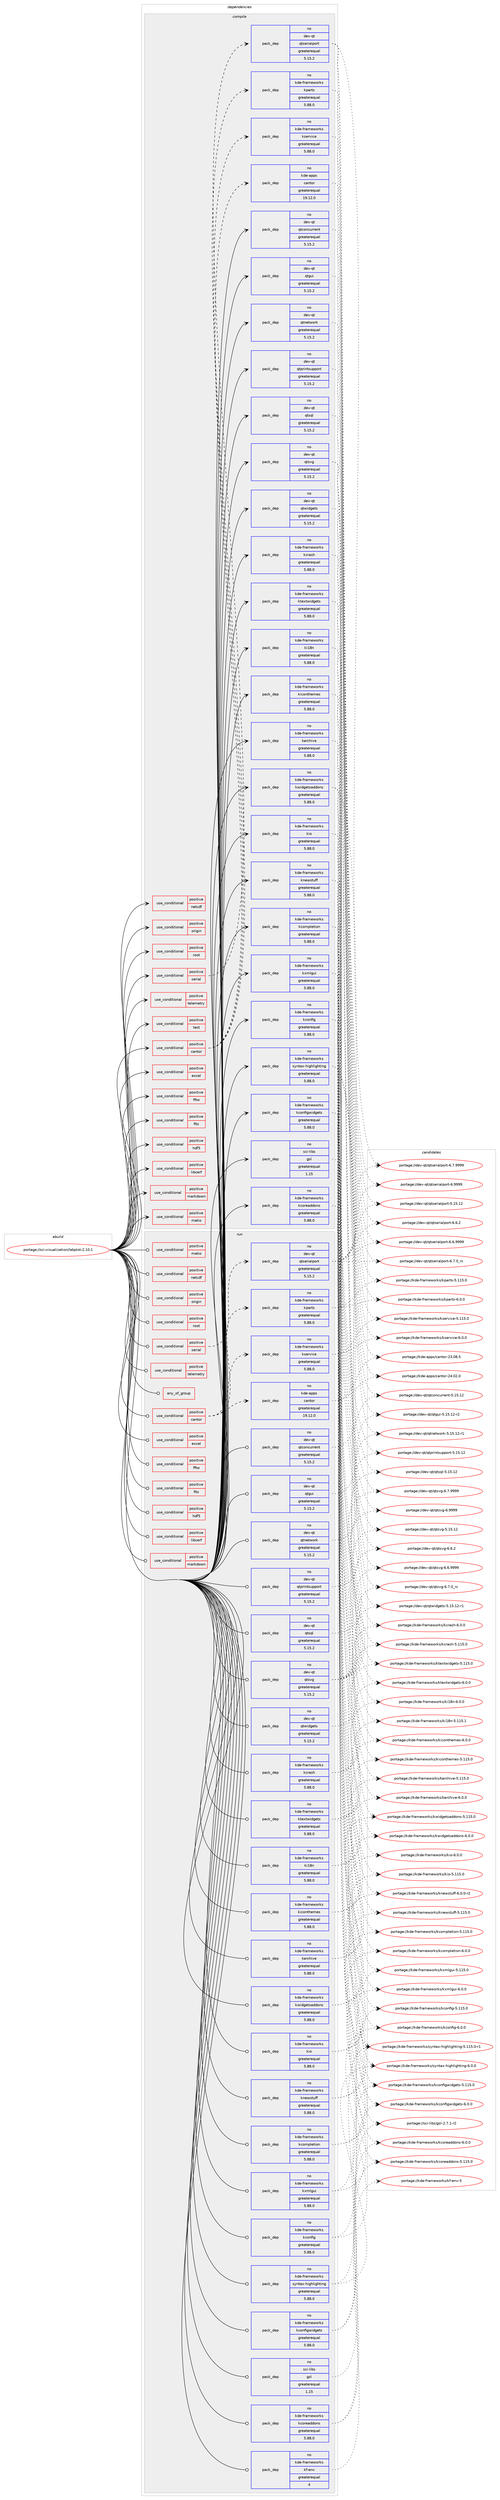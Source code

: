digraph prolog {

# *************
# Graph options
# *************

newrank=true;
concentrate=true;
compound=true;
graph [rankdir=LR,fontname=Helvetica,fontsize=10,ranksep=1.5];#, ranksep=2.5, nodesep=0.2];
edge  [arrowhead=vee];
node  [fontname=Helvetica,fontsize=10];

# **********
# The ebuild
# **********

subgraph cluster_leftcol {
color=gray;
rank=same;
label=<<i>ebuild</i>>;
id [label="portage://sci-visualization/labplot-2.10.1", color=red, width=4, href="../sci-visualization/labplot-2.10.1.svg"];
}

# ****************
# The dependencies
# ****************

subgraph cluster_midcol {
color=gray;
label=<<i>dependencies</i>>;
subgraph cluster_compile {
fillcolor="#eeeeee";
style=filled;
label=<<i>compile</i>>;
subgraph cond2795 {
dependency4119 [label=<<TABLE BORDER="0" CELLBORDER="1" CELLSPACING="0" CELLPADDING="4"><TR><TD ROWSPAN="3" CELLPADDING="10">use_conditional</TD></TR><TR><TD>positive</TD></TR><TR><TD>cantor</TD></TR></TABLE>>, shape=none, color=red];
subgraph pack1267 {
dependency4120 [label=<<TABLE BORDER="0" CELLBORDER="1" CELLSPACING="0" CELLPADDING="4" WIDTH="220"><TR><TD ROWSPAN="6" CELLPADDING="30">pack_dep</TD></TR><TR><TD WIDTH="110">no</TD></TR><TR><TD>kde-apps</TD></TR><TR><TD>cantor</TD></TR><TR><TD>greaterequal</TD></TR><TR><TD>19.12.0</TD></TR></TABLE>>, shape=none, color=blue];
}
dependency4119:e -> dependency4120:w [weight=20,style="dashed",arrowhead="vee"];
subgraph pack1268 {
dependency4121 [label=<<TABLE BORDER="0" CELLBORDER="1" CELLSPACING="0" CELLPADDING="4" WIDTH="220"><TR><TD ROWSPAN="6" CELLPADDING="30">pack_dep</TD></TR><TR><TD WIDTH="110">no</TD></TR><TR><TD>kde-frameworks</TD></TR><TR><TD>kparts</TD></TR><TR><TD>greaterequal</TD></TR><TR><TD>5.88.0</TD></TR></TABLE>>, shape=none, color=blue];
}
dependency4119:e -> dependency4121:w [weight=20,style="dashed",arrowhead="vee"];
subgraph pack1269 {
dependency4122 [label=<<TABLE BORDER="0" CELLBORDER="1" CELLSPACING="0" CELLPADDING="4" WIDTH="220"><TR><TD ROWSPAN="6" CELLPADDING="30">pack_dep</TD></TR><TR><TD WIDTH="110">no</TD></TR><TR><TD>kde-frameworks</TD></TR><TR><TD>kservice</TD></TR><TR><TD>greaterequal</TD></TR><TR><TD>5.88.0</TD></TR></TABLE>>, shape=none, color=blue];
}
dependency4119:e -> dependency4122:w [weight=20,style="dashed",arrowhead="vee"];
}
id:e -> dependency4119:w [weight=20,style="solid",arrowhead="vee"];
subgraph cond2796 {
dependency4123 [label=<<TABLE BORDER="0" CELLBORDER="1" CELLSPACING="0" CELLPADDING="4"><TR><TD ROWSPAN="3" CELLPADDING="10">use_conditional</TD></TR><TR><TD>positive</TD></TR><TR><TD>excel</TD></TR></TABLE>>, shape=none, color=red];
# *** BEGIN UNKNOWN DEPENDENCY TYPE (TODO) ***
# dependency4123 -> package_dependency(portage://sci-visualization/labplot-2.10.1,install,no,dev-libs,qxlsx,none,[,,],any_same_slot,[])
# *** END UNKNOWN DEPENDENCY TYPE (TODO) ***

}
id:e -> dependency4123:w [weight=20,style="solid",arrowhead="vee"];
subgraph cond2797 {
dependency4124 [label=<<TABLE BORDER="0" CELLBORDER="1" CELLSPACING="0" CELLPADDING="4"><TR><TD ROWSPAN="3" CELLPADDING="10">use_conditional</TD></TR><TR><TD>positive</TD></TR><TR><TD>fftw</TD></TR></TABLE>>, shape=none, color=red];
# *** BEGIN UNKNOWN DEPENDENCY TYPE (TODO) ***
# dependency4124 -> package_dependency(portage://sci-visualization/labplot-2.10.1,install,no,sci-libs,fftw,none,[,,],[slot(3.0),equal],[])
# *** END UNKNOWN DEPENDENCY TYPE (TODO) ***

}
id:e -> dependency4124:w [weight=20,style="solid",arrowhead="vee"];
subgraph cond2798 {
dependency4125 [label=<<TABLE BORDER="0" CELLBORDER="1" CELLSPACING="0" CELLPADDING="4"><TR><TD ROWSPAN="3" CELLPADDING="10">use_conditional</TD></TR><TR><TD>positive</TD></TR><TR><TD>fits</TD></TR></TABLE>>, shape=none, color=red];
# *** BEGIN UNKNOWN DEPENDENCY TYPE (TODO) ***
# dependency4125 -> package_dependency(portage://sci-visualization/labplot-2.10.1,install,no,sci-libs,cfitsio,none,[,,],any_same_slot,[])
# *** END UNKNOWN DEPENDENCY TYPE (TODO) ***

}
id:e -> dependency4125:w [weight=20,style="solid",arrowhead="vee"];
subgraph cond2799 {
dependency4126 [label=<<TABLE BORDER="0" CELLBORDER="1" CELLSPACING="0" CELLPADDING="4"><TR><TD ROWSPAN="3" CELLPADDING="10">use_conditional</TD></TR><TR><TD>positive</TD></TR><TR><TD>hdf5</TD></TR></TABLE>>, shape=none, color=red];
# *** BEGIN UNKNOWN DEPENDENCY TYPE (TODO) ***
# dependency4126 -> package_dependency(portage://sci-visualization/labplot-2.10.1,install,no,sci-libs,hdf5,none,[,,],any_same_slot,[])
# *** END UNKNOWN DEPENDENCY TYPE (TODO) ***

}
id:e -> dependency4126:w [weight=20,style="solid",arrowhead="vee"];
subgraph cond2800 {
dependency4127 [label=<<TABLE BORDER="0" CELLBORDER="1" CELLSPACING="0" CELLPADDING="4"><TR><TD ROWSPAN="3" CELLPADDING="10">use_conditional</TD></TR><TR><TD>positive</TD></TR><TR><TD>libcerf</TD></TR></TABLE>>, shape=none, color=red];
# *** BEGIN UNKNOWN DEPENDENCY TYPE (TODO) ***
# dependency4127 -> package_dependency(portage://sci-visualization/labplot-2.10.1,install,no,sci-libs,libcerf,none,[,,],[],[])
# *** END UNKNOWN DEPENDENCY TYPE (TODO) ***

}
id:e -> dependency4127:w [weight=20,style="solid",arrowhead="vee"];
subgraph cond2801 {
dependency4128 [label=<<TABLE BORDER="0" CELLBORDER="1" CELLSPACING="0" CELLPADDING="4"><TR><TD ROWSPAN="3" CELLPADDING="10">use_conditional</TD></TR><TR><TD>positive</TD></TR><TR><TD>markdown</TD></TR></TABLE>>, shape=none, color=red];
# *** BEGIN UNKNOWN DEPENDENCY TYPE (TODO) ***
# dependency4128 -> package_dependency(portage://sci-visualization/labplot-2.10.1,install,no,app-text,discount,none,[,,],any_same_slot,[])
# *** END UNKNOWN DEPENDENCY TYPE (TODO) ***

}
id:e -> dependency4128:w [weight=20,style="solid",arrowhead="vee"];
subgraph cond2802 {
dependency4129 [label=<<TABLE BORDER="0" CELLBORDER="1" CELLSPACING="0" CELLPADDING="4"><TR><TD ROWSPAN="3" CELLPADDING="10">use_conditional</TD></TR><TR><TD>positive</TD></TR><TR><TD>matio</TD></TR></TABLE>>, shape=none, color=red];
# *** BEGIN UNKNOWN DEPENDENCY TYPE (TODO) ***
# dependency4129 -> package_dependency(portage://sci-visualization/labplot-2.10.1,install,no,sci-libs,matio,none,[,,],any_same_slot,[])
# *** END UNKNOWN DEPENDENCY TYPE (TODO) ***

}
id:e -> dependency4129:w [weight=20,style="solid",arrowhead="vee"];
subgraph cond2803 {
dependency4130 [label=<<TABLE BORDER="0" CELLBORDER="1" CELLSPACING="0" CELLPADDING="4"><TR><TD ROWSPAN="3" CELLPADDING="10">use_conditional</TD></TR><TR><TD>positive</TD></TR><TR><TD>netcdf</TD></TR></TABLE>>, shape=none, color=red];
# *** BEGIN UNKNOWN DEPENDENCY TYPE (TODO) ***
# dependency4130 -> package_dependency(portage://sci-visualization/labplot-2.10.1,install,no,sci-libs,netcdf,none,[,,],any_same_slot,[])
# *** END UNKNOWN DEPENDENCY TYPE (TODO) ***

}
id:e -> dependency4130:w [weight=20,style="solid",arrowhead="vee"];
subgraph cond2804 {
dependency4131 [label=<<TABLE BORDER="0" CELLBORDER="1" CELLSPACING="0" CELLPADDING="4"><TR><TD ROWSPAN="3" CELLPADDING="10">use_conditional</TD></TR><TR><TD>positive</TD></TR><TR><TD>origin</TD></TR></TABLE>>, shape=none, color=red];
# *** BEGIN UNKNOWN DEPENDENCY TYPE (TODO) ***
# dependency4131 -> package_dependency(portage://sci-visualization/labplot-2.10.1,install,no,sci-libs,liborigin,none,[,,],[slot(2)],[])
# *** END UNKNOWN DEPENDENCY TYPE (TODO) ***

}
id:e -> dependency4131:w [weight=20,style="solid",arrowhead="vee"];
subgraph cond2805 {
dependency4132 [label=<<TABLE BORDER="0" CELLBORDER="1" CELLSPACING="0" CELLPADDING="4"><TR><TD ROWSPAN="3" CELLPADDING="10">use_conditional</TD></TR><TR><TD>positive</TD></TR><TR><TD>root</TD></TR></TABLE>>, shape=none, color=red];
# *** BEGIN UNKNOWN DEPENDENCY TYPE (TODO) ***
# dependency4132 -> package_dependency(portage://sci-visualization/labplot-2.10.1,install,no,app-arch,lz4,none,[,,],[],[])
# *** END UNKNOWN DEPENDENCY TYPE (TODO) ***

# *** BEGIN UNKNOWN DEPENDENCY TYPE (TODO) ***
# dependency4132 -> package_dependency(portage://sci-visualization/labplot-2.10.1,install,no,sys-libs,zlib,none,[,,],[],[])
# *** END UNKNOWN DEPENDENCY TYPE (TODO) ***

}
id:e -> dependency4132:w [weight=20,style="solid",arrowhead="vee"];
subgraph cond2806 {
dependency4133 [label=<<TABLE BORDER="0" CELLBORDER="1" CELLSPACING="0" CELLPADDING="4"><TR><TD ROWSPAN="3" CELLPADDING="10">use_conditional</TD></TR><TR><TD>positive</TD></TR><TR><TD>serial</TD></TR></TABLE>>, shape=none, color=red];
subgraph pack1270 {
dependency4134 [label=<<TABLE BORDER="0" CELLBORDER="1" CELLSPACING="0" CELLPADDING="4" WIDTH="220"><TR><TD ROWSPAN="6" CELLPADDING="30">pack_dep</TD></TR><TR><TD WIDTH="110">no</TD></TR><TR><TD>dev-qt</TD></TR><TR><TD>qtserialport</TD></TR><TR><TD>greaterequal</TD></TR><TR><TD>5.15.2</TD></TR></TABLE>>, shape=none, color=blue];
}
dependency4133:e -> dependency4134:w [weight=20,style="dashed",arrowhead="vee"];
}
id:e -> dependency4133:w [weight=20,style="solid",arrowhead="vee"];
subgraph cond2807 {
dependency4135 [label=<<TABLE BORDER="0" CELLBORDER="1" CELLSPACING="0" CELLPADDING="4"><TR><TD ROWSPAN="3" CELLPADDING="10">use_conditional</TD></TR><TR><TD>positive</TD></TR><TR><TD>telemetry</TD></TR></TABLE>>, shape=none, color=red];
# *** BEGIN UNKNOWN DEPENDENCY TYPE (TODO) ***
# dependency4135 -> package_dependency(portage://sci-visualization/labplot-2.10.1,install,no,kde-frameworks,kuserfeedback,none,[,,],[slot(5)],[])
# *** END UNKNOWN DEPENDENCY TYPE (TODO) ***

}
id:e -> dependency4135:w [weight=20,style="solid",arrowhead="vee"];
subgraph cond2808 {
dependency4136 [label=<<TABLE BORDER="0" CELLBORDER="1" CELLSPACING="0" CELLPADDING="4"><TR><TD ROWSPAN="3" CELLPADDING="10">use_conditional</TD></TR><TR><TD>positive</TD></TR><TR><TD>test</TD></TR></TABLE>>, shape=none, color=red];
# *** BEGIN UNKNOWN DEPENDENCY TYPE (TODO) ***
# dependency4136 -> package_dependency(portage://sci-visualization/labplot-2.10.1,install,no,dev-qt,qttest,none,[,,],[slot(5)],[])
# *** END UNKNOWN DEPENDENCY TYPE (TODO) ***

}
id:e -> dependency4136:w [weight=20,style="solid",arrowhead="vee"];
# *** BEGIN UNKNOWN DEPENDENCY TYPE (TODO) ***
# id -> package_dependency(portage://sci-visualization/labplot-2.10.1,install,no,app-text,poppler,none,[,,],[],[])
# *** END UNKNOWN DEPENDENCY TYPE (TODO) ***

subgraph pack1271 {
dependency4137 [label=<<TABLE BORDER="0" CELLBORDER="1" CELLSPACING="0" CELLPADDING="4" WIDTH="220"><TR><TD ROWSPAN="6" CELLPADDING="30">pack_dep</TD></TR><TR><TD WIDTH="110">no</TD></TR><TR><TD>dev-qt</TD></TR><TR><TD>qtconcurrent</TD></TR><TR><TD>greaterequal</TD></TR><TR><TD>5.15.2</TD></TR></TABLE>>, shape=none, color=blue];
}
id:e -> dependency4137:w [weight=20,style="solid",arrowhead="vee"];
# *** BEGIN UNKNOWN DEPENDENCY TYPE (TODO) ***
# id -> package_dependency(portage://sci-visualization/labplot-2.10.1,install,no,dev-qt,qtcore,none,[,,],[slot(5)],[])
# *** END UNKNOWN DEPENDENCY TYPE (TODO) ***

subgraph pack1272 {
dependency4138 [label=<<TABLE BORDER="0" CELLBORDER="1" CELLSPACING="0" CELLPADDING="4" WIDTH="220"><TR><TD ROWSPAN="6" CELLPADDING="30">pack_dep</TD></TR><TR><TD WIDTH="110">no</TD></TR><TR><TD>dev-qt</TD></TR><TR><TD>qtgui</TD></TR><TR><TD>greaterequal</TD></TR><TR><TD>5.15.2</TD></TR></TABLE>>, shape=none, color=blue];
}
id:e -> dependency4138:w [weight=20,style="solid",arrowhead="vee"];
subgraph pack1273 {
dependency4139 [label=<<TABLE BORDER="0" CELLBORDER="1" CELLSPACING="0" CELLPADDING="4" WIDTH="220"><TR><TD ROWSPAN="6" CELLPADDING="30">pack_dep</TD></TR><TR><TD WIDTH="110">no</TD></TR><TR><TD>dev-qt</TD></TR><TR><TD>qtnetwork</TD></TR><TR><TD>greaterequal</TD></TR><TR><TD>5.15.2</TD></TR></TABLE>>, shape=none, color=blue];
}
id:e -> dependency4139:w [weight=20,style="solid",arrowhead="vee"];
subgraph pack1274 {
dependency4140 [label=<<TABLE BORDER="0" CELLBORDER="1" CELLSPACING="0" CELLPADDING="4" WIDTH="220"><TR><TD ROWSPAN="6" CELLPADDING="30">pack_dep</TD></TR><TR><TD WIDTH="110">no</TD></TR><TR><TD>dev-qt</TD></TR><TR><TD>qtprintsupport</TD></TR><TR><TD>greaterequal</TD></TR><TR><TD>5.15.2</TD></TR></TABLE>>, shape=none, color=blue];
}
id:e -> dependency4140:w [weight=20,style="solid",arrowhead="vee"];
subgraph pack1275 {
dependency4141 [label=<<TABLE BORDER="0" CELLBORDER="1" CELLSPACING="0" CELLPADDING="4" WIDTH="220"><TR><TD ROWSPAN="6" CELLPADDING="30">pack_dep</TD></TR><TR><TD WIDTH="110">no</TD></TR><TR><TD>dev-qt</TD></TR><TR><TD>qtsql</TD></TR><TR><TD>greaterequal</TD></TR><TR><TD>5.15.2</TD></TR></TABLE>>, shape=none, color=blue];
}
id:e -> dependency4141:w [weight=20,style="solid",arrowhead="vee"];
subgraph pack1276 {
dependency4142 [label=<<TABLE BORDER="0" CELLBORDER="1" CELLSPACING="0" CELLPADDING="4" WIDTH="220"><TR><TD ROWSPAN="6" CELLPADDING="30">pack_dep</TD></TR><TR><TD WIDTH="110">no</TD></TR><TR><TD>dev-qt</TD></TR><TR><TD>qtsvg</TD></TR><TR><TD>greaterequal</TD></TR><TR><TD>5.15.2</TD></TR></TABLE>>, shape=none, color=blue];
}
id:e -> dependency4142:w [weight=20,style="solid",arrowhead="vee"];
subgraph pack1277 {
dependency4143 [label=<<TABLE BORDER="0" CELLBORDER="1" CELLSPACING="0" CELLPADDING="4" WIDTH="220"><TR><TD ROWSPAN="6" CELLPADDING="30">pack_dep</TD></TR><TR><TD WIDTH="110">no</TD></TR><TR><TD>dev-qt</TD></TR><TR><TD>qtwidgets</TD></TR><TR><TD>greaterequal</TD></TR><TR><TD>5.15.2</TD></TR></TABLE>>, shape=none, color=blue];
}
id:e -> dependency4143:w [weight=20,style="solid",arrowhead="vee"];
subgraph pack1278 {
dependency4144 [label=<<TABLE BORDER="0" CELLBORDER="1" CELLSPACING="0" CELLPADDING="4" WIDTH="220"><TR><TD ROWSPAN="6" CELLPADDING="30">pack_dep</TD></TR><TR><TD WIDTH="110">no</TD></TR><TR><TD>kde-frameworks</TD></TR><TR><TD>karchive</TD></TR><TR><TD>greaterequal</TD></TR><TR><TD>5.88.0</TD></TR></TABLE>>, shape=none, color=blue];
}
id:e -> dependency4144:w [weight=20,style="solid",arrowhead="vee"];
subgraph pack1279 {
dependency4145 [label=<<TABLE BORDER="0" CELLBORDER="1" CELLSPACING="0" CELLPADDING="4" WIDTH="220"><TR><TD ROWSPAN="6" CELLPADDING="30">pack_dep</TD></TR><TR><TD WIDTH="110">no</TD></TR><TR><TD>kde-frameworks</TD></TR><TR><TD>kcompletion</TD></TR><TR><TD>greaterequal</TD></TR><TR><TD>5.88.0</TD></TR></TABLE>>, shape=none, color=blue];
}
id:e -> dependency4145:w [weight=20,style="solid",arrowhead="vee"];
subgraph pack1280 {
dependency4146 [label=<<TABLE BORDER="0" CELLBORDER="1" CELLSPACING="0" CELLPADDING="4" WIDTH="220"><TR><TD ROWSPAN="6" CELLPADDING="30">pack_dep</TD></TR><TR><TD WIDTH="110">no</TD></TR><TR><TD>kde-frameworks</TD></TR><TR><TD>kconfig</TD></TR><TR><TD>greaterequal</TD></TR><TR><TD>5.88.0</TD></TR></TABLE>>, shape=none, color=blue];
}
id:e -> dependency4146:w [weight=20,style="solid",arrowhead="vee"];
subgraph pack1281 {
dependency4147 [label=<<TABLE BORDER="0" CELLBORDER="1" CELLSPACING="0" CELLPADDING="4" WIDTH="220"><TR><TD ROWSPAN="6" CELLPADDING="30">pack_dep</TD></TR><TR><TD WIDTH="110">no</TD></TR><TR><TD>kde-frameworks</TD></TR><TR><TD>kconfigwidgets</TD></TR><TR><TD>greaterequal</TD></TR><TR><TD>5.88.0</TD></TR></TABLE>>, shape=none, color=blue];
}
id:e -> dependency4147:w [weight=20,style="solid",arrowhead="vee"];
subgraph pack1282 {
dependency4148 [label=<<TABLE BORDER="0" CELLBORDER="1" CELLSPACING="0" CELLPADDING="4" WIDTH="220"><TR><TD ROWSPAN="6" CELLPADDING="30">pack_dep</TD></TR><TR><TD WIDTH="110">no</TD></TR><TR><TD>kde-frameworks</TD></TR><TR><TD>kcoreaddons</TD></TR><TR><TD>greaterequal</TD></TR><TR><TD>5.88.0</TD></TR></TABLE>>, shape=none, color=blue];
}
id:e -> dependency4148:w [weight=20,style="solid",arrowhead="vee"];
subgraph pack1283 {
dependency4149 [label=<<TABLE BORDER="0" CELLBORDER="1" CELLSPACING="0" CELLPADDING="4" WIDTH="220"><TR><TD ROWSPAN="6" CELLPADDING="30">pack_dep</TD></TR><TR><TD WIDTH="110">no</TD></TR><TR><TD>kde-frameworks</TD></TR><TR><TD>kcrash</TD></TR><TR><TD>greaterequal</TD></TR><TR><TD>5.88.0</TD></TR></TABLE>>, shape=none, color=blue];
}
id:e -> dependency4149:w [weight=20,style="solid",arrowhead="vee"];
subgraph pack1284 {
dependency4150 [label=<<TABLE BORDER="0" CELLBORDER="1" CELLSPACING="0" CELLPADDING="4" WIDTH="220"><TR><TD ROWSPAN="6" CELLPADDING="30">pack_dep</TD></TR><TR><TD WIDTH="110">no</TD></TR><TR><TD>kde-frameworks</TD></TR><TR><TD>ki18n</TD></TR><TR><TD>greaterequal</TD></TR><TR><TD>5.88.0</TD></TR></TABLE>>, shape=none, color=blue];
}
id:e -> dependency4150:w [weight=20,style="solid",arrowhead="vee"];
subgraph pack1285 {
dependency4151 [label=<<TABLE BORDER="0" CELLBORDER="1" CELLSPACING="0" CELLPADDING="4" WIDTH="220"><TR><TD ROWSPAN="6" CELLPADDING="30">pack_dep</TD></TR><TR><TD WIDTH="110">no</TD></TR><TR><TD>kde-frameworks</TD></TR><TR><TD>kiconthemes</TD></TR><TR><TD>greaterequal</TD></TR><TR><TD>5.88.0</TD></TR></TABLE>>, shape=none, color=blue];
}
id:e -> dependency4151:w [weight=20,style="solid",arrowhead="vee"];
subgraph pack1286 {
dependency4152 [label=<<TABLE BORDER="0" CELLBORDER="1" CELLSPACING="0" CELLPADDING="4" WIDTH="220"><TR><TD ROWSPAN="6" CELLPADDING="30">pack_dep</TD></TR><TR><TD WIDTH="110">no</TD></TR><TR><TD>kde-frameworks</TD></TR><TR><TD>kio</TD></TR><TR><TD>greaterequal</TD></TR><TR><TD>5.88.0</TD></TR></TABLE>>, shape=none, color=blue];
}
id:e -> dependency4152:w [weight=20,style="solid",arrowhead="vee"];
subgraph pack1287 {
dependency4153 [label=<<TABLE BORDER="0" CELLBORDER="1" CELLSPACING="0" CELLPADDING="4" WIDTH="220"><TR><TD ROWSPAN="6" CELLPADDING="30">pack_dep</TD></TR><TR><TD WIDTH="110">no</TD></TR><TR><TD>kde-frameworks</TD></TR><TR><TD>knewstuff</TD></TR><TR><TD>greaterequal</TD></TR><TR><TD>5.88.0</TD></TR></TABLE>>, shape=none, color=blue];
}
id:e -> dependency4153:w [weight=20,style="solid",arrowhead="vee"];
subgraph pack1288 {
dependency4154 [label=<<TABLE BORDER="0" CELLBORDER="1" CELLSPACING="0" CELLPADDING="4" WIDTH="220"><TR><TD ROWSPAN="6" CELLPADDING="30">pack_dep</TD></TR><TR><TD WIDTH="110">no</TD></TR><TR><TD>kde-frameworks</TD></TR><TR><TD>ktextwidgets</TD></TR><TR><TD>greaterequal</TD></TR><TR><TD>5.88.0</TD></TR></TABLE>>, shape=none, color=blue];
}
id:e -> dependency4154:w [weight=20,style="solid",arrowhead="vee"];
subgraph pack1289 {
dependency4155 [label=<<TABLE BORDER="0" CELLBORDER="1" CELLSPACING="0" CELLPADDING="4" WIDTH="220"><TR><TD ROWSPAN="6" CELLPADDING="30">pack_dep</TD></TR><TR><TD WIDTH="110">no</TD></TR><TR><TD>kde-frameworks</TD></TR><TR><TD>kwidgetsaddons</TD></TR><TR><TD>greaterequal</TD></TR><TR><TD>5.88.0</TD></TR></TABLE>>, shape=none, color=blue];
}
id:e -> dependency4155:w [weight=20,style="solid",arrowhead="vee"];
subgraph pack1290 {
dependency4156 [label=<<TABLE BORDER="0" CELLBORDER="1" CELLSPACING="0" CELLPADDING="4" WIDTH="220"><TR><TD ROWSPAN="6" CELLPADDING="30">pack_dep</TD></TR><TR><TD WIDTH="110">no</TD></TR><TR><TD>kde-frameworks</TD></TR><TR><TD>kxmlgui</TD></TR><TR><TD>greaterequal</TD></TR><TR><TD>5.88.0</TD></TR></TABLE>>, shape=none, color=blue];
}
id:e -> dependency4156:w [weight=20,style="solid",arrowhead="vee"];
subgraph pack1291 {
dependency4157 [label=<<TABLE BORDER="0" CELLBORDER="1" CELLSPACING="0" CELLPADDING="4" WIDTH="220"><TR><TD ROWSPAN="6" CELLPADDING="30">pack_dep</TD></TR><TR><TD WIDTH="110">no</TD></TR><TR><TD>kde-frameworks</TD></TR><TR><TD>syntax-highlighting</TD></TR><TR><TD>greaterequal</TD></TR><TR><TD>5.88.0</TD></TR></TABLE>>, shape=none, color=blue];
}
id:e -> dependency4157:w [weight=20,style="solid",arrowhead="vee"];
subgraph pack1292 {
dependency4158 [label=<<TABLE BORDER="0" CELLBORDER="1" CELLSPACING="0" CELLPADDING="4" WIDTH="220"><TR><TD ROWSPAN="6" CELLPADDING="30">pack_dep</TD></TR><TR><TD WIDTH="110">no</TD></TR><TR><TD>sci-libs</TD></TR><TR><TD>gsl</TD></TR><TR><TD>greaterequal</TD></TR><TR><TD>1.15</TD></TR></TABLE>>, shape=none, color=blue];
}
id:e -> dependency4158:w [weight=20,style="solid",arrowhead="vee"];
}
subgraph cluster_compileandrun {
fillcolor="#eeeeee";
style=filled;
label=<<i>compile and run</i>>;
}
subgraph cluster_run {
fillcolor="#eeeeee";
style=filled;
label=<<i>run</i>>;
subgraph any58 {
dependency4159 [label=<<TABLE BORDER="0" CELLBORDER="1" CELLSPACING="0" CELLPADDING="4"><TR><TD CELLPADDING="10">any_of_group</TD></TR></TABLE>>, shape=none, color=red];# *** BEGIN UNKNOWN DEPENDENCY TYPE (TODO) ***
# dependency4159 -> package_dependency(portage://sci-visualization/labplot-2.10.1,run,no,kde-frameworks,breeze-icons,none,[,,],any_different_slot,[])
# *** END UNKNOWN DEPENDENCY TYPE (TODO) ***

# *** BEGIN UNKNOWN DEPENDENCY TYPE (TODO) ***
# dependency4159 -> package_dependency(portage://sci-visualization/labplot-2.10.1,run,no,kde-frameworks,oxygen-icons,none,[,,],any_different_slot,[])
# *** END UNKNOWN DEPENDENCY TYPE (TODO) ***

}
id:e -> dependency4159:w [weight=20,style="solid",arrowhead="odot"];
subgraph cond2809 {
dependency4160 [label=<<TABLE BORDER="0" CELLBORDER="1" CELLSPACING="0" CELLPADDING="4"><TR><TD ROWSPAN="3" CELLPADDING="10">use_conditional</TD></TR><TR><TD>positive</TD></TR><TR><TD>cantor</TD></TR></TABLE>>, shape=none, color=red];
subgraph pack1293 {
dependency4161 [label=<<TABLE BORDER="0" CELLBORDER="1" CELLSPACING="0" CELLPADDING="4" WIDTH="220"><TR><TD ROWSPAN="6" CELLPADDING="30">pack_dep</TD></TR><TR><TD WIDTH="110">no</TD></TR><TR><TD>kde-apps</TD></TR><TR><TD>cantor</TD></TR><TR><TD>greaterequal</TD></TR><TR><TD>19.12.0</TD></TR></TABLE>>, shape=none, color=blue];
}
dependency4160:e -> dependency4161:w [weight=20,style="dashed",arrowhead="vee"];
subgraph pack1294 {
dependency4162 [label=<<TABLE BORDER="0" CELLBORDER="1" CELLSPACING="0" CELLPADDING="4" WIDTH="220"><TR><TD ROWSPAN="6" CELLPADDING="30">pack_dep</TD></TR><TR><TD WIDTH="110">no</TD></TR><TR><TD>kde-frameworks</TD></TR><TR><TD>kparts</TD></TR><TR><TD>greaterequal</TD></TR><TR><TD>5.88.0</TD></TR></TABLE>>, shape=none, color=blue];
}
dependency4160:e -> dependency4162:w [weight=20,style="dashed",arrowhead="vee"];
subgraph pack1295 {
dependency4163 [label=<<TABLE BORDER="0" CELLBORDER="1" CELLSPACING="0" CELLPADDING="4" WIDTH="220"><TR><TD ROWSPAN="6" CELLPADDING="30">pack_dep</TD></TR><TR><TD WIDTH="110">no</TD></TR><TR><TD>kde-frameworks</TD></TR><TR><TD>kservice</TD></TR><TR><TD>greaterequal</TD></TR><TR><TD>5.88.0</TD></TR></TABLE>>, shape=none, color=blue];
}
dependency4160:e -> dependency4163:w [weight=20,style="dashed",arrowhead="vee"];
}
id:e -> dependency4160:w [weight=20,style="solid",arrowhead="odot"];
subgraph cond2810 {
dependency4164 [label=<<TABLE BORDER="0" CELLBORDER="1" CELLSPACING="0" CELLPADDING="4"><TR><TD ROWSPAN="3" CELLPADDING="10">use_conditional</TD></TR><TR><TD>positive</TD></TR><TR><TD>excel</TD></TR></TABLE>>, shape=none, color=red];
# *** BEGIN UNKNOWN DEPENDENCY TYPE (TODO) ***
# dependency4164 -> package_dependency(portage://sci-visualization/labplot-2.10.1,run,no,dev-libs,qxlsx,none,[,,],any_same_slot,[])
# *** END UNKNOWN DEPENDENCY TYPE (TODO) ***

}
id:e -> dependency4164:w [weight=20,style="solid",arrowhead="odot"];
subgraph cond2811 {
dependency4165 [label=<<TABLE BORDER="0" CELLBORDER="1" CELLSPACING="0" CELLPADDING="4"><TR><TD ROWSPAN="3" CELLPADDING="10">use_conditional</TD></TR><TR><TD>positive</TD></TR><TR><TD>fftw</TD></TR></TABLE>>, shape=none, color=red];
# *** BEGIN UNKNOWN DEPENDENCY TYPE (TODO) ***
# dependency4165 -> package_dependency(portage://sci-visualization/labplot-2.10.1,run,no,sci-libs,fftw,none,[,,],[slot(3.0),equal],[])
# *** END UNKNOWN DEPENDENCY TYPE (TODO) ***

}
id:e -> dependency4165:w [weight=20,style="solid",arrowhead="odot"];
subgraph cond2812 {
dependency4166 [label=<<TABLE BORDER="0" CELLBORDER="1" CELLSPACING="0" CELLPADDING="4"><TR><TD ROWSPAN="3" CELLPADDING="10">use_conditional</TD></TR><TR><TD>positive</TD></TR><TR><TD>fits</TD></TR></TABLE>>, shape=none, color=red];
# *** BEGIN UNKNOWN DEPENDENCY TYPE (TODO) ***
# dependency4166 -> package_dependency(portage://sci-visualization/labplot-2.10.1,run,no,sci-libs,cfitsio,none,[,,],any_same_slot,[])
# *** END UNKNOWN DEPENDENCY TYPE (TODO) ***

}
id:e -> dependency4166:w [weight=20,style="solid",arrowhead="odot"];
subgraph cond2813 {
dependency4167 [label=<<TABLE BORDER="0" CELLBORDER="1" CELLSPACING="0" CELLPADDING="4"><TR><TD ROWSPAN="3" CELLPADDING="10">use_conditional</TD></TR><TR><TD>positive</TD></TR><TR><TD>hdf5</TD></TR></TABLE>>, shape=none, color=red];
# *** BEGIN UNKNOWN DEPENDENCY TYPE (TODO) ***
# dependency4167 -> package_dependency(portage://sci-visualization/labplot-2.10.1,run,no,sci-libs,hdf5,none,[,,],any_same_slot,[])
# *** END UNKNOWN DEPENDENCY TYPE (TODO) ***

}
id:e -> dependency4167:w [weight=20,style="solid",arrowhead="odot"];
subgraph cond2814 {
dependency4168 [label=<<TABLE BORDER="0" CELLBORDER="1" CELLSPACING="0" CELLPADDING="4"><TR><TD ROWSPAN="3" CELLPADDING="10">use_conditional</TD></TR><TR><TD>positive</TD></TR><TR><TD>libcerf</TD></TR></TABLE>>, shape=none, color=red];
# *** BEGIN UNKNOWN DEPENDENCY TYPE (TODO) ***
# dependency4168 -> package_dependency(portage://sci-visualization/labplot-2.10.1,run,no,sci-libs,libcerf,none,[,,],[],[])
# *** END UNKNOWN DEPENDENCY TYPE (TODO) ***

}
id:e -> dependency4168:w [weight=20,style="solid",arrowhead="odot"];
subgraph cond2815 {
dependency4169 [label=<<TABLE BORDER="0" CELLBORDER="1" CELLSPACING="0" CELLPADDING="4"><TR><TD ROWSPAN="3" CELLPADDING="10">use_conditional</TD></TR><TR><TD>positive</TD></TR><TR><TD>markdown</TD></TR></TABLE>>, shape=none, color=red];
# *** BEGIN UNKNOWN DEPENDENCY TYPE (TODO) ***
# dependency4169 -> package_dependency(portage://sci-visualization/labplot-2.10.1,run,no,app-text,discount,none,[,,],any_same_slot,[])
# *** END UNKNOWN DEPENDENCY TYPE (TODO) ***

}
id:e -> dependency4169:w [weight=20,style="solid",arrowhead="odot"];
subgraph cond2816 {
dependency4170 [label=<<TABLE BORDER="0" CELLBORDER="1" CELLSPACING="0" CELLPADDING="4"><TR><TD ROWSPAN="3" CELLPADDING="10">use_conditional</TD></TR><TR><TD>positive</TD></TR><TR><TD>matio</TD></TR></TABLE>>, shape=none, color=red];
# *** BEGIN UNKNOWN DEPENDENCY TYPE (TODO) ***
# dependency4170 -> package_dependency(portage://sci-visualization/labplot-2.10.1,run,no,sci-libs,matio,none,[,,],any_same_slot,[])
# *** END UNKNOWN DEPENDENCY TYPE (TODO) ***

}
id:e -> dependency4170:w [weight=20,style="solid",arrowhead="odot"];
subgraph cond2817 {
dependency4171 [label=<<TABLE BORDER="0" CELLBORDER="1" CELLSPACING="0" CELLPADDING="4"><TR><TD ROWSPAN="3" CELLPADDING="10">use_conditional</TD></TR><TR><TD>positive</TD></TR><TR><TD>netcdf</TD></TR></TABLE>>, shape=none, color=red];
# *** BEGIN UNKNOWN DEPENDENCY TYPE (TODO) ***
# dependency4171 -> package_dependency(portage://sci-visualization/labplot-2.10.1,run,no,sci-libs,netcdf,none,[,,],any_same_slot,[])
# *** END UNKNOWN DEPENDENCY TYPE (TODO) ***

}
id:e -> dependency4171:w [weight=20,style="solid",arrowhead="odot"];
subgraph cond2818 {
dependency4172 [label=<<TABLE BORDER="0" CELLBORDER="1" CELLSPACING="0" CELLPADDING="4"><TR><TD ROWSPAN="3" CELLPADDING="10">use_conditional</TD></TR><TR><TD>positive</TD></TR><TR><TD>origin</TD></TR></TABLE>>, shape=none, color=red];
# *** BEGIN UNKNOWN DEPENDENCY TYPE (TODO) ***
# dependency4172 -> package_dependency(portage://sci-visualization/labplot-2.10.1,run,no,sci-libs,liborigin,none,[,,],[slot(2)],[])
# *** END UNKNOWN DEPENDENCY TYPE (TODO) ***

}
id:e -> dependency4172:w [weight=20,style="solid",arrowhead="odot"];
subgraph cond2819 {
dependency4173 [label=<<TABLE BORDER="0" CELLBORDER="1" CELLSPACING="0" CELLPADDING="4"><TR><TD ROWSPAN="3" CELLPADDING="10">use_conditional</TD></TR><TR><TD>positive</TD></TR><TR><TD>root</TD></TR></TABLE>>, shape=none, color=red];
# *** BEGIN UNKNOWN DEPENDENCY TYPE (TODO) ***
# dependency4173 -> package_dependency(portage://sci-visualization/labplot-2.10.1,run,no,app-arch,lz4,none,[,,],[],[])
# *** END UNKNOWN DEPENDENCY TYPE (TODO) ***

# *** BEGIN UNKNOWN DEPENDENCY TYPE (TODO) ***
# dependency4173 -> package_dependency(portage://sci-visualization/labplot-2.10.1,run,no,sys-libs,zlib,none,[,,],[],[])
# *** END UNKNOWN DEPENDENCY TYPE (TODO) ***

}
id:e -> dependency4173:w [weight=20,style="solid",arrowhead="odot"];
subgraph cond2820 {
dependency4174 [label=<<TABLE BORDER="0" CELLBORDER="1" CELLSPACING="0" CELLPADDING="4"><TR><TD ROWSPAN="3" CELLPADDING="10">use_conditional</TD></TR><TR><TD>positive</TD></TR><TR><TD>serial</TD></TR></TABLE>>, shape=none, color=red];
subgraph pack1296 {
dependency4175 [label=<<TABLE BORDER="0" CELLBORDER="1" CELLSPACING="0" CELLPADDING="4" WIDTH="220"><TR><TD ROWSPAN="6" CELLPADDING="30">pack_dep</TD></TR><TR><TD WIDTH="110">no</TD></TR><TR><TD>dev-qt</TD></TR><TR><TD>qtserialport</TD></TR><TR><TD>greaterequal</TD></TR><TR><TD>5.15.2</TD></TR></TABLE>>, shape=none, color=blue];
}
dependency4174:e -> dependency4175:w [weight=20,style="dashed",arrowhead="vee"];
}
id:e -> dependency4174:w [weight=20,style="solid",arrowhead="odot"];
subgraph cond2821 {
dependency4176 [label=<<TABLE BORDER="0" CELLBORDER="1" CELLSPACING="0" CELLPADDING="4"><TR><TD ROWSPAN="3" CELLPADDING="10">use_conditional</TD></TR><TR><TD>positive</TD></TR><TR><TD>telemetry</TD></TR></TABLE>>, shape=none, color=red];
# *** BEGIN UNKNOWN DEPENDENCY TYPE (TODO) ***
# dependency4176 -> package_dependency(portage://sci-visualization/labplot-2.10.1,run,no,kde-frameworks,kuserfeedback,none,[,,],[slot(5)],[])
# *** END UNKNOWN DEPENDENCY TYPE (TODO) ***

}
id:e -> dependency4176:w [weight=20,style="solid",arrowhead="odot"];
# *** BEGIN UNKNOWN DEPENDENCY TYPE (TODO) ***
# id -> package_dependency(portage://sci-visualization/labplot-2.10.1,run,no,app-text,poppler,none,[,,],[],[])
# *** END UNKNOWN DEPENDENCY TYPE (TODO) ***

subgraph pack1297 {
dependency4177 [label=<<TABLE BORDER="0" CELLBORDER="1" CELLSPACING="0" CELLPADDING="4" WIDTH="220"><TR><TD ROWSPAN="6" CELLPADDING="30">pack_dep</TD></TR><TR><TD WIDTH="110">no</TD></TR><TR><TD>dev-qt</TD></TR><TR><TD>qtconcurrent</TD></TR><TR><TD>greaterequal</TD></TR><TR><TD>5.15.2</TD></TR></TABLE>>, shape=none, color=blue];
}
id:e -> dependency4177:w [weight=20,style="solid",arrowhead="odot"];
# *** BEGIN UNKNOWN DEPENDENCY TYPE (TODO) ***
# id -> package_dependency(portage://sci-visualization/labplot-2.10.1,run,no,dev-qt,qtcore,none,[,,],[slot(5)],[])
# *** END UNKNOWN DEPENDENCY TYPE (TODO) ***

subgraph pack1298 {
dependency4178 [label=<<TABLE BORDER="0" CELLBORDER="1" CELLSPACING="0" CELLPADDING="4" WIDTH="220"><TR><TD ROWSPAN="6" CELLPADDING="30">pack_dep</TD></TR><TR><TD WIDTH="110">no</TD></TR><TR><TD>dev-qt</TD></TR><TR><TD>qtgui</TD></TR><TR><TD>greaterequal</TD></TR><TR><TD>5.15.2</TD></TR></TABLE>>, shape=none, color=blue];
}
id:e -> dependency4178:w [weight=20,style="solid",arrowhead="odot"];
subgraph pack1299 {
dependency4179 [label=<<TABLE BORDER="0" CELLBORDER="1" CELLSPACING="0" CELLPADDING="4" WIDTH="220"><TR><TD ROWSPAN="6" CELLPADDING="30">pack_dep</TD></TR><TR><TD WIDTH="110">no</TD></TR><TR><TD>dev-qt</TD></TR><TR><TD>qtnetwork</TD></TR><TR><TD>greaterequal</TD></TR><TR><TD>5.15.2</TD></TR></TABLE>>, shape=none, color=blue];
}
id:e -> dependency4179:w [weight=20,style="solid",arrowhead="odot"];
subgraph pack1300 {
dependency4180 [label=<<TABLE BORDER="0" CELLBORDER="1" CELLSPACING="0" CELLPADDING="4" WIDTH="220"><TR><TD ROWSPAN="6" CELLPADDING="30">pack_dep</TD></TR><TR><TD WIDTH="110">no</TD></TR><TR><TD>dev-qt</TD></TR><TR><TD>qtprintsupport</TD></TR><TR><TD>greaterequal</TD></TR><TR><TD>5.15.2</TD></TR></TABLE>>, shape=none, color=blue];
}
id:e -> dependency4180:w [weight=20,style="solid",arrowhead="odot"];
subgraph pack1301 {
dependency4181 [label=<<TABLE BORDER="0" CELLBORDER="1" CELLSPACING="0" CELLPADDING="4" WIDTH="220"><TR><TD ROWSPAN="6" CELLPADDING="30">pack_dep</TD></TR><TR><TD WIDTH="110">no</TD></TR><TR><TD>dev-qt</TD></TR><TR><TD>qtsql</TD></TR><TR><TD>greaterequal</TD></TR><TR><TD>5.15.2</TD></TR></TABLE>>, shape=none, color=blue];
}
id:e -> dependency4181:w [weight=20,style="solid",arrowhead="odot"];
subgraph pack1302 {
dependency4182 [label=<<TABLE BORDER="0" CELLBORDER="1" CELLSPACING="0" CELLPADDING="4" WIDTH="220"><TR><TD ROWSPAN="6" CELLPADDING="30">pack_dep</TD></TR><TR><TD WIDTH="110">no</TD></TR><TR><TD>dev-qt</TD></TR><TR><TD>qtsvg</TD></TR><TR><TD>greaterequal</TD></TR><TR><TD>5.15.2</TD></TR></TABLE>>, shape=none, color=blue];
}
id:e -> dependency4182:w [weight=20,style="solid",arrowhead="odot"];
subgraph pack1303 {
dependency4183 [label=<<TABLE BORDER="0" CELLBORDER="1" CELLSPACING="0" CELLPADDING="4" WIDTH="220"><TR><TD ROWSPAN="6" CELLPADDING="30">pack_dep</TD></TR><TR><TD WIDTH="110">no</TD></TR><TR><TD>dev-qt</TD></TR><TR><TD>qtwidgets</TD></TR><TR><TD>greaterequal</TD></TR><TR><TD>5.15.2</TD></TR></TABLE>>, shape=none, color=blue];
}
id:e -> dependency4183:w [weight=20,style="solid",arrowhead="odot"];
subgraph pack1304 {
dependency4184 [label=<<TABLE BORDER="0" CELLBORDER="1" CELLSPACING="0" CELLPADDING="4" WIDTH="220"><TR><TD ROWSPAN="6" CELLPADDING="30">pack_dep</TD></TR><TR><TD WIDTH="110">no</TD></TR><TR><TD>kde-frameworks</TD></TR><TR><TD>karchive</TD></TR><TR><TD>greaterequal</TD></TR><TR><TD>5.88.0</TD></TR></TABLE>>, shape=none, color=blue];
}
id:e -> dependency4184:w [weight=20,style="solid",arrowhead="odot"];
subgraph pack1305 {
dependency4185 [label=<<TABLE BORDER="0" CELLBORDER="1" CELLSPACING="0" CELLPADDING="4" WIDTH="220"><TR><TD ROWSPAN="6" CELLPADDING="30">pack_dep</TD></TR><TR><TD WIDTH="110">no</TD></TR><TR><TD>kde-frameworks</TD></TR><TR><TD>kcompletion</TD></TR><TR><TD>greaterequal</TD></TR><TR><TD>5.88.0</TD></TR></TABLE>>, shape=none, color=blue];
}
id:e -> dependency4185:w [weight=20,style="solid",arrowhead="odot"];
subgraph pack1306 {
dependency4186 [label=<<TABLE BORDER="0" CELLBORDER="1" CELLSPACING="0" CELLPADDING="4" WIDTH="220"><TR><TD ROWSPAN="6" CELLPADDING="30">pack_dep</TD></TR><TR><TD WIDTH="110">no</TD></TR><TR><TD>kde-frameworks</TD></TR><TR><TD>kconfig</TD></TR><TR><TD>greaterequal</TD></TR><TR><TD>5.88.0</TD></TR></TABLE>>, shape=none, color=blue];
}
id:e -> dependency4186:w [weight=20,style="solid",arrowhead="odot"];
subgraph pack1307 {
dependency4187 [label=<<TABLE BORDER="0" CELLBORDER="1" CELLSPACING="0" CELLPADDING="4" WIDTH="220"><TR><TD ROWSPAN="6" CELLPADDING="30">pack_dep</TD></TR><TR><TD WIDTH="110">no</TD></TR><TR><TD>kde-frameworks</TD></TR><TR><TD>kconfigwidgets</TD></TR><TR><TD>greaterequal</TD></TR><TR><TD>5.88.0</TD></TR></TABLE>>, shape=none, color=blue];
}
id:e -> dependency4187:w [weight=20,style="solid",arrowhead="odot"];
subgraph pack1308 {
dependency4188 [label=<<TABLE BORDER="0" CELLBORDER="1" CELLSPACING="0" CELLPADDING="4" WIDTH="220"><TR><TD ROWSPAN="6" CELLPADDING="30">pack_dep</TD></TR><TR><TD WIDTH="110">no</TD></TR><TR><TD>kde-frameworks</TD></TR><TR><TD>kcoreaddons</TD></TR><TR><TD>greaterequal</TD></TR><TR><TD>5.88.0</TD></TR></TABLE>>, shape=none, color=blue];
}
id:e -> dependency4188:w [weight=20,style="solid",arrowhead="odot"];
subgraph pack1309 {
dependency4189 [label=<<TABLE BORDER="0" CELLBORDER="1" CELLSPACING="0" CELLPADDING="4" WIDTH="220"><TR><TD ROWSPAN="6" CELLPADDING="30">pack_dep</TD></TR><TR><TD WIDTH="110">no</TD></TR><TR><TD>kde-frameworks</TD></TR><TR><TD>kcrash</TD></TR><TR><TD>greaterequal</TD></TR><TR><TD>5.88.0</TD></TR></TABLE>>, shape=none, color=blue];
}
id:e -> dependency4189:w [weight=20,style="solid",arrowhead="odot"];
subgraph pack1310 {
dependency4190 [label=<<TABLE BORDER="0" CELLBORDER="1" CELLSPACING="0" CELLPADDING="4" WIDTH="220"><TR><TD ROWSPAN="6" CELLPADDING="30">pack_dep</TD></TR><TR><TD WIDTH="110">no</TD></TR><TR><TD>kde-frameworks</TD></TR><TR><TD>kf-env</TD></TR><TR><TD>greaterequal</TD></TR><TR><TD>4</TD></TR></TABLE>>, shape=none, color=blue];
}
id:e -> dependency4190:w [weight=20,style="solid",arrowhead="odot"];
subgraph pack1311 {
dependency4191 [label=<<TABLE BORDER="0" CELLBORDER="1" CELLSPACING="0" CELLPADDING="4" WIDTH="220"><TR><TD ROWSPAN="6" CELLPADDING="30">pack_dep</TD></TR><TR><TD WIDTH="110">no</TD></TR><TR><TD>kde-frameworks</TD></TR><TR><TD>ki18n</TD></TR><TR><TD>greaterequal</TD></TR><TR><TD>5.88.0</TD></TR></TABLE>>, shape=none, color=blue];
}
id:e -> dependency4191:w [weight=20,style="solid",arrowhead="odot"];
subgraph pack1312 {
dependency4192 [label=<<TABLE BORDER="0" CELLBORDER="1" CELLSPACING="0" CELLPADDING="4" WIDTH="220"><TR><TD ROWSPAN="6" CELLPADDING="30">pack_dep</TD></TR><TR><TD WIDTH="110">no</TD></TR><TR><TD>kde-frameworks</TD></TR><TR><TD>kiconthemes</TD></TR><TR><TD>greaterequal</TD></TR><TR><TD>5.88.0</TD></TR></TABLE>>, shape=none, color=blue];
}
id:e -> dependency4192:w [weight=20,style="solid",arrowhead="odot"];
subgraph pack1313 {
dependency4193 [label=<<TABLE BORDER="0" CELLBORDER="1" CELLSPACING="0" CELLPADDING="4" WIDTH="220"><TR><TD ROWSPAN="6" CELLPADDING="30">pack_dep</TD></TR><TR><TD WIDTH="110">no</TD></TR><TR><TD>kde-frameworks</TD></TR><TR><TD>kio</TD></TR><TR><TD>greaterequal</TD></TR><TR><TD>5.88.0</TD></TR></TABLE>>, shape=none, color=blue];
}
id:e -> dependency4193:w [weight=20,style="solid",arrowhead="odot"];
subgraph pack1314 {
dependency4194 [label=<<TABLE BORDER="0" CELLBORDER="1" CELLSPACING="0" CELLPADDING="4" WIDTH="220"><TR><TD ROWSPAN="6" CELLPADDING="30">pack_dep</TD></TR><TR><TD WIDTH="110">no</TD></TR><TR><TD>kde-frameworks</TD></TR><TR><TD>knewstuff</TD></TR><TR><TD>greaterequal</TD></TR><TR><TD>5.88.0</TD></TR></TABLE>>, shape=none, color=blue];
}
id:e -> dependency4194:w [weight=20,style="solid",arrowhead="odot"];
subgraph pack1315 {
dependency4195 [label=<<TABLE BORDER="0" CELLBORDER="1" CELLSPACING="0" CELLPADDING="4" WIDTH="220"><TR><TD ROWSPAN="6" CELLPADDING="30">pack_dep</TD></TR><TR><TD WIDTH="110">no</TD></TR><TR><TD>kde-frameworks</TD></TR><TR><TD>ktextwidgets</TD></TR><TR><TD>greaterequal</TD></TR><TR><TD>5.88.0</TD></TR></TABLE>>, shape=none, color=blue];
}
id:e -> dependency4195:w [weight=20,style="solid",arrowhead="odot"];
subgraph pack1316 {
dependency4196 [label=<<TABLE BORDER="0" CELLBORDER="1" CELLSPACING="0" CELLPADDING="4" WIDTH="220"><TR><TD ROWSPAN="6" CELLPADDING="30">pack_dep</TD></TR><TR><TD WIDTH="110">no</TD></TR><TR><TD>kde-frameworks</TD></TR><TR><TD>kwidgetsaddons</TD></TR><TR><TD>greaterequal</TD></TR><TR><TD>5.88.0</TD></TR></TABLE>>, shape=none, color=blue];
}
id:e -> dependency4196:w [weight=20,style="solid",arrowhead="odot"];
subgraph pack1317 {
dependency4197 [label=<<TABLE BORDER="0" CELLBORDER="1" CELLSPACING="0" CELLPADDING="4" WIDTH="220"><TR><TD ROWSPAN="6" CELLPADDING="30">pack_dep</TD></TR><TR><TD WIDTH="110">no</TD></TR><TR><TD>kde-frameworks</TD></TR><TR><TD>kxmlgui</TD></TR><TR><TD>greaterequal</TD></TR><TR><TD>5.88.0</TD></TR></TABLE>>, shape=none, color=blue];
}
id:e -> dependency4197:w [weight=20,style="solid",arrowhead="odot"];
subgraph pack1318 {
dependency4198 [label=<<TABLE BORDER="0" CELLBORDER="1" CELLSPACING="0" CELLPADDING="4" WIDTH="220"><TR><TD ROWSPAN="6" CELLPADDING="30">pack_dep</TD></TR><TR><TD WIDTH="110">no</TD></TR><TR><TD>kde-frameworks</TD></TR><TR><TD>syntax-highlighting</TD></TR><TR><TD>greaterequal</TD></TR><TR><TD>5.88.0</TD></TR></TABLE>>, shape=none, color=blue];
}
id:e -> dependency4198:w [weight=20,style="solid",arrowhead="odot"];
subgraph pack1319 {
dependency4199 [label=<<TABLE BORDER="0" CELLBORDER="1" CELLSPACING="0" CELLPADDING="4" WIDTH="220"><TR><TD ROWSPAN="6" CELLPADDING="30">pack_dep</TD></TR><TR><TD WIDTH="110">no</TD></TR><TR><TD>sci-libs</TD></TR><TR><TD>gsl</TD></TR><TR><TD>greaterequal</TD></TR><TR><TD>1.15</TD></TR></TABLE>>, shape=none, color=blue];
}
id:e -> dependency4199:w [weight=20,style="solid",arrowhead="odot"];
}
}

# **************
# The candidates
# **************

subgraph cluster_choices {
rank=same;
color=gray;
label=<<i>candidates</i>>;

subgraph choice1267 {
color=black;
nodesep=1;
choice10710010145971121121154799971101161111144550514648564653 [label="portage://kde-apps/cantor-23.08.5", color=red, width=4,href="../kde-apps/cantor-23.08.5.svg"];
choice10710010145971121121154799971101161111144550524648504648 [label="portage://kde-apps/cantor-24.02.0", color=red, width=4,href="../kde-apps/cantor-24.02.0.svg"];
dependency4120:e -> choice10710010145971121121154799971101161111144550514648564653:w [style=dotted,weight="100"];
dependency4120:e -> choice10710010145971121121154799971101161111144550524648504648:w [style=dotted,weight="100"];
}
subgraph choice1268 {
color=black;
nodesep=1;
choice107100101451021149710910111911111410711547107112971141161154553464949534648 [label="portage://kde-frameworks/kparts-5.115.0", color=red, width=4,href="../kde-frameworks/kparts-5.115.0.svg"];
choice10710010145102114971091011191111141071154710711297114116115455446484648 [label="portage://kde-frameworks/kparts-6.0.0", color=red, width=4,href="../kde-frameworks/kparts-6.0.0.svg"];
dependency4121:e -> choice107100101451021149710910111911111410711547107112971141161154553464949534648:w [style=dotted,weight="100"];
dependency4121:e -> choice10710010145102114971091011191111141071154710711297114116115455446484648:w [style=dotted,weight="100"];
}
subgraph choice1269 {
color=black;
nodesep=1;
choice107100101451021149710910111911111410711547107115101114118105991014553464949534648 [label="portage://kde-frameworks/kservice-5.115.0", color=red, width=4,href="../kde-frameworks/kservice-5.115.0.svg"];
choice10710010145102114971091011191111141071154710711510111411810599101455446484648 [label="portage://kde-frameworks/kservice-6.0.0", color=red, width=4,href="../kde-frameworks/kservice-6.0.0.svg"];
dependency4122:e -> choice107100101451021149710910111911111410711547107115101114118105991014553464949534648:w [style=dotted,weight="100"];
dependency4122:e -> choice10710010145102114971091011191111141071154710711510111411810599101455446484648:w [style=dotted,weight="100"];
}
subgraph choice1270 {
color=black;
nodesep=1;
choice1001011184511311647113116115101114105971081121111141164553464953464950 [label="portage://dev-qt/qtserialport-5.15.12", color=red, width=4,href="../dev-qt/qtserialport-5.15.12.svg"];
choice100101118451131164711311611510111410597108112111114116455446544650 [label="portage://dev-qt/qtserialport-6.6.2", color=red, width=4,href="../dev-qt/qtserialport-6.6.2.svg"];
choice100101118451131164711311611510111410597108112111114116455446544657575757 [label="portage://dev-qt/qtserialport-6.6.9999", color=red, width=4,href="../dev-qt/qtserialport-6.6.9999.svg"];
choice1001011184511311647113116115101114105971081121111141164554465546489511499 [label="portage://dev-qt/qtserialport-6.7.0_rc", color=red, width=4,href="../dev-qt/qtserialport-6.7.0_rc.svg"];
choice100101118451131164711311611510111410597108112111114116455446554657575757 [label="portage://dev-qt/qtserialport-6.7.9999", color=red, width=4,href="../dev-qt/qtserialport-6.7.9999.svg"];
choice10010111845113116471131161151011141059710811211111411645544657575757 [label="portage://dev-qt/qtserialport-6.9999", color=red, width=4,href="../dev-qt/qtserialport-6.9999.svg"];
dependency4134:e -> choice1001011184511311647113116115101114105971081121111141164553464953464950:w [style=dotted,weight="100"];
dependency4134:e -> choice100101118451131164711311611510111410597108112111114116455446544650:w [style=dotted,weight="100"];
dependency4134:e -> choice100101118451131164711311611510111410597108112111114116455446544657575757:w [style=dotted,weight="100"];
dependency4134:e -> choice1001011184511311647113116115101114105971081121111141164554465546489511499:w [style=dotted,weight="100"];
dependency4134:e -> choice100101118451131164711311611510111410597108112111114116455446554657575757:w [style=dotted,weight="100"];
dependency4134:e -> choice10010111845113116471131161151011141059710811211111411645544657575757:w [style=dotted,weight="100"];
}
subgraph choice1271 {
color=black;
nodesep=1;
choice100101118451131164711311699111110991171141141011101164553464953464950 [label="portage://dev-qt/qtconcurrent-5.15.12", color=red, width=4,href="../dev-qt/qtconcurrent-5.15.12.svg"];
dependency4137:e -> choice100101118451131164711311699111110991171141141011101164553464953464950:w [style=dotted,weight="100"];
}
subgraph choice1272 {
color=black;
nodesep=1;
choice100101118451131164711311610311710545534649534649504511450 [label="portage://dev-qt/qtgui-5.15.12-r2", color=red, width=4,href="../dev-qt/qtgui-5.15.12-r2.svg"];
dependency4138:e -> choice100101118451131164711311610311710545534649534649504511450:w [style=dotted,weight="100"];
}
subgraph choice1273 {
color=black;
nodesep=1;
choice100101118451131164711311611010111611911111410745534649534649504511449 [label="portage://dev-qt/qtnetwork-5.15.12-r1", color=red, width=4,href="../dev-qt/qtnetwork-5.15.12-r1.svg"];
dependency4139:e -> choice100101118451131164711311611010111611911111410745534649534649504511449:w [style=dotted,weight="100"];
}
subgraph choice1274 {
color=black;
nodesep=1;
choice10010111845113116471131161121141051101161151171121121111141164553464953464950 [label="portage://dev-qt/qtprintsupport-5.15.12", color=red, width=4,href="../dev-qt/qtprintsupport-5.15.12.svg"];
dependency4140:e -> choice10010111845113116471131161121141051101161151171121121111141164553464953464950:w [style=dotted,weight="100"];
}
subgraph choice1275 {
color=black;
nodesep=1;
choice10010111845113116471131161151131084553464953464950 [label="portage://dev-qt/qtsql-5.15.12", color=red, width=4,href="../dev-qt/qtsql-5.15.12.svg"];
dependency4141:e -> choice10010111845113116471131161151131084553464953464950:w [style=dotted,weight="100"];
}
subgraph choice1276 {
color=black;
nodesep=1;
choice10010111845113116471131161151181034553464953464950 [label="portage://dev-qt/qtsvg-5.15.12", color=red, width=4,href="../dev-qt/qtsvg-5.15.12.svg"];
choice1001011184511311647113116115118103455446544650 [label="portage://dev-qt/qtsvg-6.6.2", color=red, width=4,href="../dev-qt/qtsvg-6.6.2.svg"];
choice1001011184511311647113116115118103455446544657575757 [label="portage://dev-qt/qtsvg-6.6.9999", color=red, width=4,href="../dev-qt/qtsvg-6.6.9999.svg"];
choice10010111845113116471131161151181034554465546489511499 [label="portage://dev-qt/qtsvg-6.7.0_rc", color=red, width=4,href="../dev-qt/qtsvg-6.7.0_rc.svg"];
choice1001011184511311647113116115118103455446554657575757 [label="portage://dev-qt/qtsvg-6.7.9999", color=red, width=4,href="../dev-qt/qtsvg-6.7.9999.svg"];
choice100101118451131164711311611511810345544657575757 [label="portage://dev-qt/qtsvg-6.9999", color=red, width=4,href="../dev-qt/qtsvg-6.9999.svg"];
dependency4142:e -> choice10010111845113116471131161151181034553464953464950:w [style=dotted,weight="100"];
dependency4142:e -> choice1001011184511311647113116115118103455446544650:w [style=dotted,weight="100"];
dependency4142:e -> choice1001011184511311647113116115118103455446544657575757:w [style=dotted,weight="100"];
dependency4142:e -> choice10010111845113116471131161151181034554465546489511499:w [style=dotted,weight="100"];
dependency4142:e -> choice1001011184511311647113116115118103455446554657575757:w [style=dotted,weight="100"];
dependency4142:e -> choice100101118451131164711311611511810345544657575757:w [style=dotted,weight="100"];
}
subgraph choice1277 {
color=black;
nodesep=1;
choice100101118451131164711311611910510010310111611545534649534649504511449 [label="portage://dev-qt/qtwidgets-5.15.12-r1", color=red, width=4,href="../dev-qt/qtwidgets-5.15.12-r1.svg"];
dependency4143:e -> choice100101118451131164711311611910510010310111611545534649534649504511449:w [style=dotted,weight="100"];
}
subgraph choice1278 {
color=black;
nodesep=1;
choice10710010145102114971091011191111141071154710797114991041051181014553464949534648 [label="portage://kde-frameworks/karchive-5.115.0", color=red, width=4,href="../kde-frameworks/karchive-5.115.0.svg"];
choice1071001014510211497109101119111114107115471079711499104105118101455446484648 [label="portage://kde-frameworks/karchive-6.0.0", color=red, width=4,href="../kde-frameworks/karchive-6.0.0.svg"];
dependency4144:e -> choice10710010145102114971091011191111141071154710797114991041051181014553464949534648:w [style=dotted,weight="100"];
dependency4144:e -> choice1071001014510211497109101119111114107115471079711499104105118101455446484648:w [style=dotted,weight="100"];
}
subgraph choice1279 {
color=black;
nodesep=1;
choice107100101451021149710910111911111410711547107991111091121081011161051111104553464949534648 [label="portage://kde-frameworks/kcompletion-5.115.0", color=red, width=4,href="../kde-frameworks/kcompletion-5.115.0.svg"];
choice10710010145102114971091011191111141071154710799111109112108101116105111110455446484648 [label="portage://kde-frameworks/kcompletion-6.0.0", color=red, width=4,href="../kde-frameworks/kcompletion-6.0.0.svg"];
dependency4145:e -> choice107100101451021149710910111911111410711547107991111091121081011161051111104553464949534648:w [style=dotted,weight="100"];
dependency4145:e -> choice10710010145102114971091011191111141071154710799111109112108101116105111110455446484648:w [style=dotted,weight="100"];
}
subgraph choice1280 {
color=black;
nodesep=1;
choice107100101451021149710910111911111410711547107991111101021051034553464949534648 [label="portage://kde-frameworks/kconfig-5.115.0", color=red, width=4,href="../kde-frameworks/kconfig-5.115.0.svg"];
choice10710010145102114971091011191111141071154710799111110102105103455446484648 [label="portage://kde-frameworks/kconfig-6.0.0", color=red, width=4,href="../kde-frameworks/kconfig-6.0.0.svg"];
dependency4146:e -> choice107100101451021149710910111911111410711547107991111101021051034553464949534648:w [style=dotted,weight="100"];
dependency4146:e -> choice10710010145102114971091011191111141071154710799111110102105103455446484648:w [style=dotted,weight="100"];
}
subgraph choice1281 {
color=black;
nodesep=1;
choice107100101451021149710910111911111410711547107991111101021051031191051001031011161154553464949534648 [label="portage://kde-frameworks/kconfigwidgets-5.115.0", color=red, width=4,href="../kde-frameworks/kconfigwidgets-5.115.0.svg"];
choice10710010145102114971091011191111141071154710799111110102105103119105100103101116115455446484648 [label="portage://kde-frameworks/kconfigwidgets-6.0.0", color=red, width=4,href="../kde-frameworks/kconfigwidgets-6.0.0.svg"];
dependency4147:e -> choice107100101451021149710910111911111410711547107991111101021051031191051001031011161154553464949534648:w [style=dotted,weight="100"];
dependency4147:e -> choice10710010145102114971091011191111141071154710799111110102105103119105100103101116115455446484648:w [style=dotted,weight="100"];
}
subgraph choice1282 {
color=black;
nodesep=1;
choice10710010145102114971091011191111141071154710799111114101971001001111101154553464949534648 [label="portage://kde-frameworks/kcoreaddons-5.115.0", color=red, width=4,href="../kde-frameworks/kcoreaddons-5.115.0.svg"];
choice1071001014510211497109101119111114107115471079911111410197100100111110115455446484648 [label="portage://kde-frameworks/kcoreaddons-6.0.0", color=red, width=4,href="../kde-frameworks/kcoreaddons-6.0.0.svg"];
dependency4148:e -> choice10710010145102114971091011191111141071154710799111114101971001001111101154553464949534648:w [style=dotted,weight="100"];
dependency4148:e -> choice1071001014510211497109101119111114107115471079911111410197100100111110115455446484648:w [style=dotted,weight="100"];
}
subgraph choice1283 {
color=black;
nodesep=1;
choice10710010145102114971091011191111141071154710799114971151044553464949534648 [label="portage://kde-frameworks/kcrash-5.115.0", color=red, width=4,href="../kde-frameworks/kcrash-5.115.0.svg"];
choice1071001014510211497109101119111114107115471079911497115104455446484648 [label="portage://kde-frameworks/kcrash-6.0.0", color=red, width=4,href="../kde-frameworks/kcrash-6.0.0.svg"];
dependency4149:e -> choice10710010145102114971091011191111141071154710799114971151044553464949534648:w [style=dotted,weight="100"];
dependency4149:e -> choice1071001014510211497109101119111114107115471079911497115104455446484648:w [style=dotted,weight="100"];
}
subgraph choice1284 {
color=black;
nodesep=1;
choice10710010145102114971091011191111141071154710710549561104553464949534649 [label="portage://kde-frameworks/ki18n-5.115.1", color=red, width=4,href="../kde-frameworks/ki18n-5.115.1.svg"];
choice1071001014510211497109101119111114107115471071054956110455446484648 [label="portage://kde-frameworks/ki18n-6.0.0", color=red, width=4,href="../kde-frameworks/ki18n-6.0.0.svg"];
dependency4150:e -> choice10710010145102114971091011191111141071154710710549561104553464949534649:w [style=dotted,weight="100"];
dependency4150:e -> choice1071001014510211497109101119111114107115471071054956110455446484648:w [style=dotted,weight="100"];
}
subgraph choice1285 {
color=black;
nodesep=1;
choice107100101451021149710910111911111410711547107105991111101161041011091011154553464949534648 [label="portage://kde-frameworks/kiconthemes-5.115.0", color=red, width=4,href="../kde-frameworks/kiconthemes-5.115.0.svg"];
choice10710010145102114971091011191111141071154710710599111110116104101109101115455446484648 [label="portage://kde-frameworks/kiconthemes-6.0.0", color=red, width=4,href="../kde-frameworks/kiconthemes-6.0.0.svg"];
dependency4151:e -> choice107100101451021149710910111911111410711547107105991111101161041011091011154553464949534648:w [style=dotted,weight="100"];
dependency4151:e -> choice10710010145102114971091011191111141071154710710599111110116104101109101115455446484648:w [style=dotted,weight="100"];
}
subgraph choice1286 {
color=black;
nodesep=1;
choice1071001014510211497109101119111114107115471071051114553464949534648 [label="portage://kde-frameworks/kio-5.115.0", color=red, width=4,href="../kde-frameworks/kio-5.115.0.svg"];
choice107100101451021149710910111911111410711547107105111455446484648 [label="portage://kde-frameworks/kio-6.0.0", color=red, width=4,href="../kde-frameworks/kio-6.0.0.svg"];
dependency4152:e -> choice1071001014510211497109101119111114107115471071051114553464949534648:w [style=dotted,weight="100"];
dependency4152:e -> choice107100101451021149710910111911111410711547107105111455446484648:w [style=dotted,weight="100"];
}
subgraph choice1287 {
color=black;
nodesep=1;
choice1071001014510211497109101119111114107115471071101011191151161171021024553464949534648 [label="portage://kde-frameworks/knewstuff-5.115.0", color=red, width=4,href="../kde-frameworks/knewstuff-5.115.0.svg"];
choice1071001014510211497109101119111114107115471071101011191151161171021024554464846484511450 [label="portage://kde-frameworks/knewstuff-6.0.0-r2", color=red, width=4,href="../kde-frameworks/knewstuff-6.0.0-r2.svg"];
dependency4153:e -> choice1071001014510211497109101119111114107115471071101011191151161171021024553464949534648:w [style=dotted,weight="100"];
dependency4153:e -> choice1071001014510211497109101119111114107115471071101011191151161171021024554464846484511450:w [style=dotted,weight="100"];
}
subgraph choice1288 {
color=black;
nodesep=1;
choice1071001014510211497109101119111114107115471071161011201161191051001031011161154553464949534648 [label="portage://kde-frameworks/ktextwidgets-5.115.0", color=red, width=4,href="../kde-frameworks/ktextwidgets-5.115.0.svg"];
choice107100101451021149710910111911111410711547107116101120116119105100103101116115455446484648 [label="portage://kde-frameworks/ktextwidgets-6.0.0", color=red, width=4,href="../kde-frameworks/ktextwidgets-6.0.0.svg"];
dependency4154:e -> choice1071001014510211497109101119111114107115471071161011201161191051001031011161154553464949534648:w [style=dotted,weight="100"];
dependency4154:e -> choice107100101451021149710910111911111410711547107116101120116119105100103101116115455446484648:w [style=dotted,weight="100"];
}
subgraph choice1289 {
color=black;
nodesep=1;
choice107100101451021149710910111911111410711547107119105100103101116115971001001111101154553464949534648 [label="portage://kde-frameworks/kwidgetsaddons-5.115.0", color=red, width=4,href="../kde-frameworks/kwidgetsaddons-5.115.0.svg"];
choice10710010145102114971091011191111141071154710711910510010310111611597100100111110115455446484648 [label="portage://kde-frameworks/kwidgetsaddons-6.0.0", color=red, width=4,href="../kde-frameworks/kwidgetsaddons-6.0.0.svg"];
dependency4155:e -> choice107100101451021149710910111911111410711547107119105100103101116115971001001111101154553464949534648:w [style=dotted,weight="100"];
dependency4155:e -> choice10710010145102114971091011191111141071154710711910510010310111611597100100111110115455446484648:w [style=dotted,weight="100"];
}
subgraph choice1290 {
color=black;
nodesep=1;
choice1071001014510211497109101119111114107115471071201091081031171054553464949534648 [label="portage://kde-frameworks/kxmlgui-5.115.0", color=red, width=4,href="../kde-frameworks/kxmlgui-5.115.0.svg"];
choice107100101451021149710910111911111410711547107120109108103117105455446484648 [label="portage://kde-frameworks/kxmlgui-6.0.0", color=red, width=4,href="../kde-frameworks/kxmlgui-6.0.0.svg"];
dependency4156:e -> choice1071001014510211497109101119111114107115471071201091081031171054553464949534648:w [style=dotted,weight="100"];
dependency4156:e -> choice107100101451021149710910111911111410711547107120109108103117105455446484648:w [style=dotted,weight="100"];
}
subgraph choice1291 {
color=black;
nodesep=1;
choice107100101451021149710910111911111410711547115121110116971204510410510310410810510310411610511010345534649495346484511449 [label="portage://kde-frameworks/syntax-highlighting-5.115.0-r1", color=red, width=4,href="../kde-frameworks/syntax-highlighting-5.115.0-r1.svg"];
choice1071001014510211497109101119111114107115471151211101169712045104105103104108105103104116105110103455446484648 [label="portage://kde-frameworks/syntax-highlighting-6.0.0", color=red, width=4,href="../kde-frameworks/syntax-highlighting-6.0.0.svg"];
dependency4157:e -> choice107100101451021149710910111911111410711547115121110116971204510410510310410810510310411610511010345534649495346484511449:w [style=dotted,weight="100"];
dependency4157:e -> choice1071001014510211497109101119111114107115471151211101169712045104105103104108105103104116105110103455446484648:w [style=dotted,weight="100"];
}
subgraph choice1292 {
color=black;
nodesep=1;
choice115991054510810598115471031151084550465546494511450 [label="portage://sci-libs/gsl-2.7.1-r2", color=red, width=4,href="../sci-libs/gsl-2.7.1-r2.svg"];
dependency4158:e -> choice115991054510810598115471031151084550465546494511450:w [style=dotted,weight="100"];
}
subgraph choice1293 {
color=black;
nodesep=1;
choice10710010145971121121154799971101161111144550514648564653 [label="portage://kde-apps/cantor-23.08.5", color=red, width=4,href="../kde-apps/cantor-23.08.5.svg"];
choice10710010145971121121154799971101161111144550524648504648 [label="portage://kde-apps/cantor-24.02.0", color=red, width=4,href="../kde-apps/cantor-24.02.0.svg"];
dependency4161:e -> choice10710010145971121121154799971101161111144550514648564653:w [style=dotted,weight="100"];
dependency4161:e -> choice10710010145971121121154799971101161111144550524648504648:w [style=dotted,weight="100"];
}
subgraph choice1294 {
color=black;
nodesep=1;
choice107100101451021149710910111911111410711547107112971141161154553464949534648 [label="portage://kde-frameworks/kparts-5.115.0", color=red, width=4,href="../kde-frameworks/kparts-5.115.0.svg"];
choice10710010145102114971091011191111141071154710711297114116115455446484648 [label="portage://kde-frameworks/kparts-6.0.0", color=red, width=4,href="../kde-frameworks/kparts-6.0.0.svg"];
dependency4162:e -> choice107100101451021149710910111911111410711547107112971141161154553464949534648:w [style=dotted,weight="100"];
dependency4162:e -> choice10710010145102114971091011191111141071154710711297114116115455446484648:w [style=dotted,weight="100"];
}
subgraph choice1295 {
color=black;
nodesep=1;
choice107100101451021149710910111911111410711547107115101114118105991014553464949534648 [label="portage://kde-frameworks/kservice-5.115.0", color=red, width=4,href="../kde-frameworks/kservice-5.115.0.svg"];
choice10710010145102114971091011191111141071154710711510111411810599101455446484648 [label="portage://kde-frameworks/kservice-6.0.0", color=red, width=4,href="../kde-frameworks/kservice-6.0.0.svg"];
dependency4163:e -> choice107100101451021149710910111911111410711547107115101114118105991014553464949534648:w [style=dotted,weight="100"];
dependency4163:e -> choice10710010145102114971091011191111141071154710711510111411810599101455446484648:w [style=dotted,weight="100"];
}
subgraph choice1296 {
color=black;
nodesep=1;
choice1001011184511311647113116115101114105971081121111141164553464953464950 [label="portage://dev-qt/qtserialport-5.15.12", color=red, width=4,href="../dev-qt/qtserialport-5.15.12.svg"];
choice100101118451131164711311611510111410597108112111114116455446544650 [label="portage://dev-qt/qtserialport-6.6.2", color=red, width=4,href="../dev-qt/qtserialport-6.6.2.svg"];
choice100101118451131164711311611510111410597108112111114116455446544657575757 [label="portage://dev-qt/qtserialport-6.6.9999", color=red, width=4,href="../dev-qt/qtserialport-6.6.9999.svg"];
choice1001011184511311647113116115101114105971081121111141164554465546489511499 [label="portage://dev-qt/qtserialport-6.7.0_rc", color=red, width=4,href="../dev-qt/qtserialport-6.7.0_rc.svg"];
choice100101118451131164711311611510111410597108112111114116455446554657575757 [label="portage://dev-qt/qtserialport-6.7.9999", color=red, width=4,href="../dev-qt/qtserialport-6.7.9999.svg"];
choice10010111845113116471131161151011141059710811211111411645544657575757 [label="portage://dev-qt/qtserialport-6.9999", color=red, width=4,href="../dev-qt/qtserialport-6.9999.svg"];
dependency4175:e -> choice1001011184511311647113116115101114105971081121111141164553464953464950:w [style=dotted,weight="100"];
dependency4175:e -> choice100101118451131164711311611510111410597108112111114116455446544650:w [style=dotted,weight="100"];
dependency4175:e -> choice100101118451131164711311611510111410597108112111114116455446544657575757:w [style=dotted,weight="100"];
dependency4175:e -> choice1001011184511311647113116115101114105971081121111141164554465546489511499:w [style=dotted,weight="100"];
dependency4175:e -> choice100101118451131164711311611510111410597108112111114116455446554657575757:w [style=dotted,weight="100"];
dependency4175:e -> choice10010111845113116471131161151011141059710811211111411645544657575757:w [style=dotted,weight="100"];
}
subgraph choice1297 {
color=black;
nodesep=1;
choice100101118451131164711311699111110991171141141011101164553464953464950 [label="portage://dev-qt/qtconcurrent-5.15.12", color=red, width=4,href="../dev-qt/qtconcurrent-5.15.12.svg"];
dependency4177:e -> choice100101118451131164711311699111110991171141141011101164553464953464950:w [style=dotted,weight="100"];
}
subgraph choice1298 {
color=black;
nodesep=1;
choice100101118451131164711311610311710545534649534649504511450 [label="portage://dev-qt/qtgui-5.15.12-r2", color=red, width=4,href="../dev-qt/qtgui-5.15.12-r2.svg"];
dependency4178:e -> choice100101118451131164711311610311710545534649534649504511450:w [style=dotted,weight="100"];
}
subgraph choice1299 {
color=black;
nodesep=1;
choice100101118451131164711311611010111611911111410745534649534649504511449 [label="portage://dev-qt/qtnetwork-5.15.12-r1", color=red, width=4,href="../dev-qt/qtnetwork-5.15.12-r1.svg"];
dependency4179:e -> choice100101118451131164711311611010111611911111410745534649534649504511449:w [style=dotted,weight="100"];
}
subgraph choice1300 {
color=black;
nodesep=1;
choice10010111845113116471131161121141051101161151171121121111141164553464953464950 [label="portage://dev-qt/qtprintsupport-5.15.12", color=red, width=4,href="../dev-qt/qtprintsupport-5.15.12.svg"];
dependency4180:e -> choice10010111845113116471131161121141051101161151171121121111141164553464953464950:w [style=dotted,weight="100"];
}
subgraph choice1301 {
color=black;
nodesep=1;
choice10010111845113116471131161151131084553464953464950 [label="portage://dev-qt/qtsql-5.15.12", color=red, width=4,href="../dev-qt/qtsql-5.15.12.svg"];
dependency4181:e -> choice10010111845113116471131161151131084553464953464950:w [style=dotted,weight="100"];
}
subgraph choice1302 {
color=black;
nodesep=1;
choice10010111845113116471131161151181034553464953464950 [label="portage://dev-qt/qtsvg-5.15.12", color=red, width=4,href="../dev-qt/qtsvg-5.15.12.svg"];
choice1001011184511311647113116115118103455446544650 [label="portage://dev-qt/qtsvg-6.6.2", color=red, width=4,href="../dev-qt/qtsvg-6.6.2.svg"];
choice1001011184511311647113116115118103455446544657575757 [label="portage://dev-qt/qtsvg-6.6.9999", color=red, width=4,href="../dev-qt/qtsvg-6.6.9999.svg"];
choice10010111845113116471131161151181034554465546489511499 [label="portage://dev-qt/qtsvg-6.7.0_rc", color=red, width=4,href="../dev-qt/qtsvg-6.7.0_rc.svg"];
choice1001011184511311647113116115118103455446554657575757 [label="portage://dev-qt/qtsvg-6.7.9999", color=red, width=4,href="../dev-qt/qtsvg-6.7.9999.svg"];
choice100101118451131164711311611511810345544657575757 [label="portage://dev-qt/qtsvg-6.9999", color=red, width=4,href="../dev-qt/qtsvg-6.9999.svg"];
dependency4182:e -> choice10010111845113116471131161151181034553464953464950:w [style=dotted,weight="100"];
dependency4182:e -> choice1001011184511311647113116115118103455446544650:w [style=dotted,weight="100"];
dependency4182:e -> choice1001011184511311647113116115118103455446544657575757:w [style=dotted,weight="100"];
dependency4182:e -> choice10010111845113116471131161151181034554465546489511499:w [style=dotted,weight="100"];
dependency4182:e -> choice1001011184511311647113116115118103455446554657575757:w [style=dotted,weight="100"];
dependency4182:e -> choice100101118451131164711311611511810345544657575757:w [style=dotted,weight="100"];
}
subgraph choice1303 {
color=black;
nodesep=1;
choice100101118451131164711311611910510010310111611545534649534649504511449 [label="portage://dev-qt/qtwidgets-5.15.12-r1", color=red, width=4,href="../dev-qt/qtwidgets-5.15.12-r1.svg"];
dependency4183:e -> choice100101118451131164711311611910510010310111611545534649534649504511449:w [style=dotted,weight="100"];
}
subgraph choice1304 {
color=black;
nodesep=1;
choice10710010145102114971091011191111141071154710797114991041051181014553464949534648 [label="portage://kde-frameworks/karchive-5.115.0", color=red, width=4,href="../kde-frameworks/karchive-5.115.0.svg"];
choice1071001014510211497109101119111114107115471079711499104105118101455446484648 [label="portage://kde-frameworks/karchive-6.0.0", color=red, width=4,href="../kde-frameworks/karchive-6.0.0.svg"];
dependency4184:e -> choice10710010145102114971091011191111141071154710797114991041051181014553464949534648:w [style=dotted,weight="100"];
dependency4184:e -> choice1071001014510211497109101119111114107115471079711499104105118101455446484648:w [style=dotted,weight="100"];
}
subgraph choice1305 {
color=black;
nodesep=1;
choice107100101451021149710910111911111410711547107991111091121081011161051111104553464949534648 [label="portage://kde-frameworks/kcompletion-5.115.0", color=red, width=4,href="../kde-frameworks/kcompletion-5.115.0.svg"];
choice10710010145102114971091011191111141071154710799111109112108101116105111110455446484648 [label="portage://kde-frameworks/kcompletion-6.0.0", color=red, width=4,href="../kde-frameworks/kcompletion-6.0.0.svg"];
dependency4185:e -> choice107100101451021149710910111911111410711547107991111091121081011161051111104553464949534648:w [style=dotted,weight="100"];
dependency4185:e -> choice10710010145102114971091011191111141071154710799111109112108101116105111110455446484648:w [style=dotted,weight="100"];
}
subgraph choice1306 {
color=black;
nodesep=1;
choice107100101451021149710910111911111410711547107991111101021051034553464949534648 [label="portage://kde-frameworks/kconfig-5.115.0", color=red, width=4,href="../kde-frameworks/kconfig-5.115.0.svg"];
choice10710010145102114971091011191111141071154710799111110102105103455446484648 [label="portage://kde-frameworks/kconfig-6.0.0", color=red, width=4,href="../kde-frameworks/kconfig-6.0.0.svg"];
dependency4186:e -> choice107100101451021149710910111911111410711547107991111101021051034553464949534648:w [style=dotted,weight="100"];
dependency4186:e -> choice10710010145102114971091011191111141071154710799111110102105103455446484648:w [style=dotted,weight="100"];
}
subgraph choice1307 {
color=black;
nodesep=1;
choice107100101451021149710910111911111410711547107991111101021051031191051001031011161154553464949534648 [label="portage://kde-frameworks/kconfigwidgets-5.115.0", color=red, width=4,href="../kde-frameworks/kconfigwidgets-5.115.0.svg"];
choice10710010145102114971091011191111141071154710799111110102105103119105100103101116115455446484648 [label="portage://kde-frameworks/kconfigwidgets-6.0.0", color=red, width=4,href="../kde-frameworks/kconfigwidgets-6.0.0.svg"];
dependency4187:e -> choice107100101451021149710910111911111410711547107991111101021051031191051001031011161154553464949534648:w [style=dotted,weight="100"];
dependency4187:e -> choice10710010145102114971091011191111141071154710799111110102105103119105100103101116115455446484648:w [style=dotted,weight="100"];
}
subgraph choice1308 {
color=black;
nodesep=1;
choice10710010145102114971091011191111141071154710799111114101971001001111101154553464949534648 [label="portage://kde-frameworks/kcoreaddons-5.115.0", color=red, width=4,href="../kde-frameworks/kcoreaddons-5.115.0.svg"];
choice1071001014510211497109101119111114107115471079911111410197100100111110115455446484648 [label="portage://kde-frameworks/kcoreaddons-6.0.0", color=red, width=4,href="../kde-frameworks/kcoreaddons-6.0.0.svg"];
dependency4188:e -> choice10710010145102114971091011191111141071154710799111114101971001001111101154553464949534648:w [style=dotted,weight="100"];
dependency4188:e -> choice1071001014510211497109101119111114107115471079911111410197100100111110115455446484648:w [style=dotted,weight="100"];
}
subgraph choice1309 {
color=black;
nodesep=1;
choice10710010145102114971091011191111141071154710799114971151044553464949534648 [label="portage://kde-frameworks/kcrash-5.115.0", color=red, width=4,href="../kde-frameworks/kcrash-5.115.0.svg"];
choice1071001014510211497109101119111114107115471079911497115104455446484648 [label="portage://kde-frameworks/kcrash-6.0.0", color=red, width=4,href="../kde-frameworks/kcrash-6.0.0.svg"];
dependency4189:e -> choice10710010145102114971091011191111141071154710799114971151044553464949534648:w [style=dotted,weight="100"];
dependency4189:e -> choice1071001014510211497109101119111114107115471079911497115104455446484648:w [style=dotted,weight="100"];
}
subgraph choice1310 {
color=black;
nodesep=1;
choice107100101451021149710910111911111410711547107102451011101184553 [label="portage://kde-frameworks/kf-env-5", color=red, width=4,href="../kde-frameworks/kf-env-5.svg"];
dependency4190:e -> choice107100101451021149710910111911111410711547107102451011101184553:w [style=dotted,weight="100"];
}
subgraph choice1311 {
color=black;
nodesep=1;
choice10710010145102114971091011191111141071154710710549561104553464949534649 [label="portage://kde-frameworks/ki18n-5.115.1", color=red, width=4,href="../kde-frameworks/ki18n-5.115.1.svg"];
choice1071001014510211497109101119111114107115471071054956110455446484648 [label="portage://kde-frameworks/ki18n-6.0.0", color=red, width=4,href="../kde-frameworks/ki18n-6.0.0.svg"];
dependency4191:e -> choice10710010145102114971091011191111141071154710710549561104553464949534649:w [style=dotted,weight="100"];
dependency4191:e -> choice1071001014510211497109101119111114107115471071054956110455446484648:w [style=dotted,weight="100"];
}
subgraph choice1312 {
color=black;
nodesep=1;
choice107100101451021149710910111911111410711547107105991111101161041011091011154553464949534648 [label="portage://kde-frameworks/kiconthemes-5.115.0", color=red, width=4,href="../kde-frameworks/kiconthemes-5.115.0.svg"];
choice10710010145102114971091011191111141071154710710599111110116104101109101115455446484648 [label="portage://kde-frameworks/kiconthemes-6.0.0", color=red, width=4,href="../kde-frameworks/kiconthemes-6.0.0.svg"];
dependency4192:e -> choice107100101451021149710910111911111410711547107105991111101161041011091011154553464949534648:w [style=dotted,weight="100"];
dependency4192:e -> choice10710010145102114971091011191111141071154710710599111110116104101109101115455446484648:w [style=dotted,weight="100"];
}
subgraph choice1313 {
color=black;
nodesep=1;
choice1071001014510211497109101119111114107115471071051114553464949534648 [label="portage://kde-frameworks/kio-5.115.0", color=red, width=4,href="../kde-frameworks/kio-5.115.0.svg"];
choice107100101451021149710910111911111410711547107105111455446484648 [label="portage://kde-frameworks/kio-6.0.0", color=red, width=4,href="../kde-frameworks/kio-6.0.0.svg"];
dependency4193:e -> choice1071001014510211497109101119111114107115471071051114553464949534648:w [style=dotted,weight="100"];
dependency4193:e -> choice107100101451021149710910111911111410711547107105111455446484648:w [style=dotted,weight="100"];
}
subgraph choice1314 {
color=black;
nodesep=1;
choice1071001014510211497109101119111114107115471071101011191151161171021024553464949534648 [label="portage://kde-frameworks/knewstuff-5.115.0", color=red, width=4,href="../kde-frameworks/knewstuff-5.115.0.svg"];
choice1071001014510211497109101119111114107115471071101011191151161171021024554464846484511450 [label="portage://kde-frameworks/knewstuff-6.0.0-r2", color=red, width=4,href="../kde-frameworks/knewstuff-6.0.0-r2.svg"];
dependency4194:e -> choice1071001014510211497109101119111114107115471071101011191151161171021024553464949534648:w [style=dotted,weight="100"];
dependency4194:e -> choice1071001014510211497109101119111114107115471071101011191151161171021024554464846484511450:w [style=dotted,weight="100"];
}
subgraph choice1315 {
color=black;
nodesep=1;
choice1071001014510211497109101119111114107115471071161011201161191051001031011161154553464949534648 [label="portage://kde-frameworks/ktextwidgets-5.115.0", color=red, width=4,href="../kde-frameworks/ktextwidgets-5.115.0.svg"];
choice107100101451021149710910111911111410711547107116101120116119105100103101116115455446484648 [label="portage://kde-frameworks/ktextwidgets-6.0.0", color=red, width=4,href="../kde-frameworks/ktextwidgets-6.0.0.svg"];
dependency4195:e -> choice1071001014510211497109101119111114107115471071161011201161191051001031011161154553464949534648:w [style=dotted,weight="100"];
dependency4195:e -> choice107100101451021149710910111911111410711547107116101120116119105100103101116115455446484648:w [style=dotted,weight="100"];
}
subgraph choice1316 {
color=black;
nodesep=1;
choice107100101451021149710910111911111410711547107119105100103101116115971001001111101154553464949534648 [label="portage://kde-frameworks/kwidgetsaddons-5.115.0", color=red, width=4,href="../kde-frameworks/kwidgetsaddons-5.115.0.svg"];
choice10710010145102114971091011191111141071154710711910510010310111611597100100111110115455446484648 [label="portage://kde-frameworks/kwidgetsaddons-6.0.0", color=red, width=4,href="../kde-frameworks/kwidgetsaddons-6.0.0.svg"];
dependency4196:e -> choice107100101451021149710910111911111410711547107119105100103101116115971001001111101154553464949534648:w [style=dotted,weight="100"];
dependency4196:e -> choice10710010145102114971091011191111141071154710711910510010310111611597100100111110115455446484648:w [style=dotted,weight="100"];
}
subgraph choice1317 {
color=black;
nodesep=1;
choice1071001014510211497109101119111114107115471071201091081031171054553464949534648 [label="portage://kde-frameworks/kxmlgui-5.115.0", color=red, width=4,href="../kde-frameworks/kxmlgui-5.115.0.svg"];
choice107100101451021149710910111911111410711547107120109108103117105455446484648 [label="portage://kde-frameworks/kxmlgui-6.0.0", color=red, width=4,href="../kde-frameworks/kxmlgui-6.0.0.svg"];
dependency4197:e -> choice1071001014510211497109101119111114107115471071201091081031171054553464949534648:w [style=dotted,weight="100"];
dependency4197:e -> choice107100101451021149710910111911111410711547107120109108103117105455446484648:w [style=dotted,weight="100"];
}
subgraph choice1318 {
color=black;
nodesep=1;
choice107100101451021149710910111911111410711547115121110116971204510410510310410810510310411610511010345534649495346484511449 [label="portage://kde-frameworks/syntax-highlighting-5.115.0-r1", color=red, width=4,href="../kde-frameworks/syntax-highlighting-5.115.0-r1.svg"];
choice1071001014510211497109101119111114107115471151211101169712045104105103104108105103104116105110103455446484648 [label="portage://kde-frameworks/syntax-highlighting-6.0.0", color=red, width=4,href="../kde-frameworks/syntax-highlighting-6.0.0.svg"];
dependency4198:e -> choice107100101451021149710910111911111410711547115121110116971204510410510310410810510310411610511010345534649495346484511449:w [style=dotted,weight="100"];
dependency4198:e -> choice1071001014510211497109101119111114107115471151211101169712045104105103104108105103104116105110103455446484648:w [style=dotted,weight="100"];
}
subgraph choice1319 {
color=black;
nodesep=1;
choice115991054510810598115471031151084550465546494511450 [label="portage://sci-libs/gsl-2.7.1-r2", color=red, width=4,href="../sci-libs/gsl-2.7.1-r2.svg"];
dependency4199:e -> choice115991054510810598115471031151084550465546494511450:w [style=dotted,weight="100"];
}
}

}
